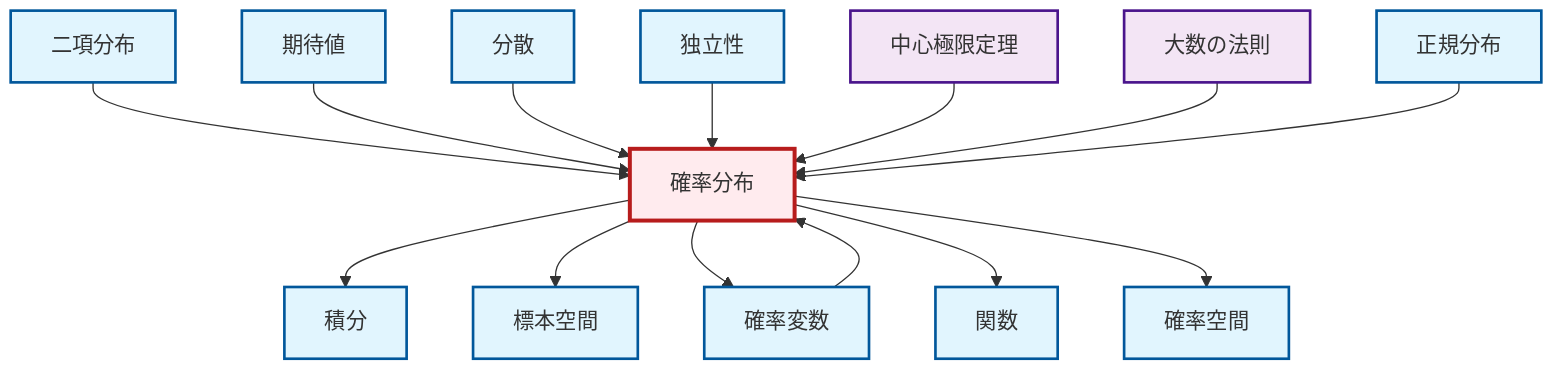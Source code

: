 graph TD
    classDef definition fill:#e1f5fe,stroke:#01579b,stroke-width:2px
    classDef theorem fill:#f3e5f5,stroke:#4a148c,stroke-width:2px
    classDef axiom fill:#fff3e0,stroke:#e65100,stroke-width:2px
    classDef example fill:#e8f5e9,stroke:#1b5e20,stroke-width:2px
    classDef current fill:#ffebee,stroke:#b71c1c,stroke-width:3px
    def-sample-space["標本空間"]:::definition
    def-binomial-distribution["二項分布"]:::definition
    def-probability-space["確率空間"]:::definition
    def-integral["積分"]:::definition
    def-independence["独立性"]:::definition
    def-function["関数"]:::definition
    thm-central-limit["中心極限定理"]:::theorem
    thm-law-of-large-numbers["大数の法則"]:::theorem
    def-normal-distribution["正規分布"]:::definition
    def-random-variable["確率変数"]:::definition
    def-probability-distribution["確率分布"]:::definition
    def-variance["分散"]:::definition
    def-expectation["期待値"]:::definition
    def-binomial-distribution --> def-probability-distribution
    def-expectation --> def-probability-distribution
    def-probability-distribution --> def-integral
    def-probability-distribution --> def-sample-space
    def-variance --> def-probability-distribution
    def-independence --> def-probability-distribution
    def-probability-distribution --> def-random-variable
    thm-central-limit --> def-probability-distribution
    def-probability-distribution --> def-function
    def-random-variable --> def-probability-distribution
    thm-law-of-large-numbers --> def-probability-distribution
    def-normal-distribution --> def-probability-distribution
    def-probability-distribution --> def-probability-space
    class def-probability-distribution current